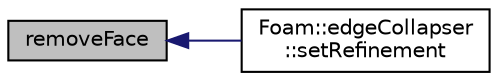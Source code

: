 digraph "removeFace"
{
  bgcolor="transparent";
  edge [fontname="Helvetica",fontsize="10",labelfontname="Helvetica",labelfontsize="10"];
  node [fontname="Helvetica",fontsize="10",shape=record];
  rankdir="LR";
  Node1 [label="removeFace",height=0.2,width=0.4,color="black", fillcolor="grey75", style="filled", fontcolor="black"];
  Node1 -> Node2 [dir="back",color="midnightblue",fontsize="10",style="solid",fontname="Helvetica"];
  Node2 [label="Foam::edgeCollapser\l::setRefinement",height=0.2,width=0.4,color="black",URL="$a00613.html#a9b80e891413d76aa1324fdd6c9e58c64",tooltip="Play commands into polyTopoChange to create mesh. "];
}
